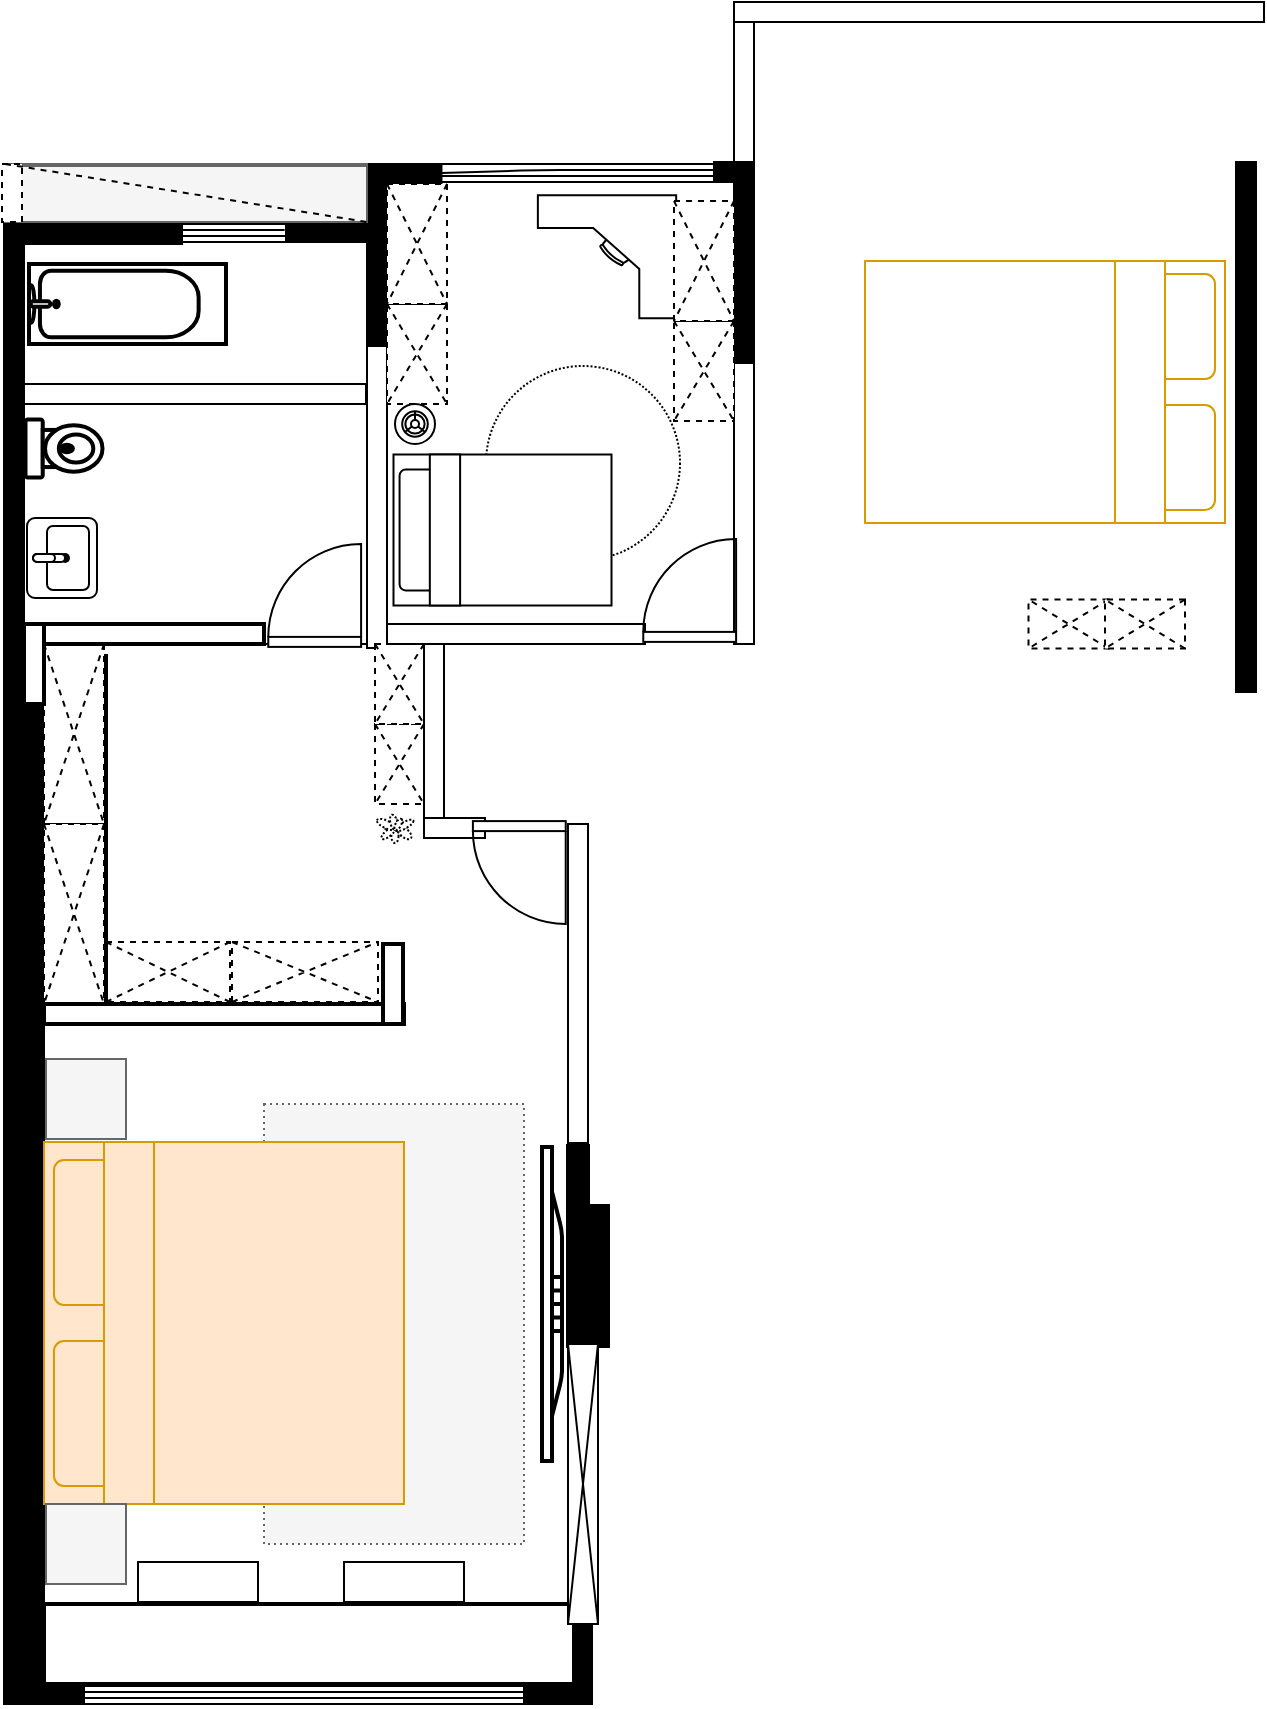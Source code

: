 <mxfile version="14.5.3" type="github">
  <diagram id="jTIh-jH81dk-xF3Pbu3F" name="Page-1">
    <mxGraphModel dx="1422" dy="762" grid="1" gridSize="10" guides="1" tooltips="1" connect="1" arrows="1" fold="1" page="1" pageScale="1" pageWidth="827" pageHeight="1169" math="0" shadow="0">
      <root>
        <mxCell id="0" />
        <mxCell id="1" parent="0" />
        <mxCell id="ggUqRNP4f0qNz1d2UXQK-107" value="" style="ellipse;whiteSpace=wrap;html=1;aspect=fixed;strokeWidth=1;fillColor=#FFFFFF;dashed=1;dashPattern=1 1;" parent="1" vertex="1">
          <mxGeometry x="262" y="203" width="97" height="97" as="geometry" />
        </mxCell>
        <mxCell id="ggUqRNP4f0qNz1d2UXQK-46" value="" style="rounded=0;whiteSpace=wrap;html=1;fillColor=#f5f5f5;dashed=1;dashPattern=1 2;strokeColor=#666666;fontColor=#333333;" parent="1" vertex="1">
          <mxGeometry x="151" y="572" width="130" height="220" as="geometry" />
        </mxCell>
        <mxCell id="ggUqRNP4f0qNz1d2UXQK-2" value="" style="rounded=0;whiteSpace=wrap;html=1;" parent="1" vertex="1">
          <mxGeometry x="31" y="102" width="180" height="240" as="geometry" />
        </mxCell>
        <mxCell id="ggUqRNP4f0qNz1d2UXQK-5" value="" style="verticalLabelPosition=bottom;html=1;verticalAlign=top;align=center;shape=mxgraph.floorplan.wall;fillColor=#000000;" parent="1" vertex="1">
          <mxGeometry x="30" y="132" width="80" height="10" as="geometry" />
        </mxCell>
        <mxCell id="ggUqRNP4f0qNz1d2UXQK-6" value="" style="verticalLabelPosition=bottom;html=1;verticalAlign=top;align=center;shape=mxgraph.floorplan.wall;fillColor=#000000;direction=south;" parent="1" vertex="1">
          <mxGeometry x="202.5" y="102" width="10" height="90" as="geometry" />
        </mxCell>
        <mxCell id="ggUqRNP4f0qNz1d2UXQK-7" value="" style="verticalLabelPosition=bottom;html=1;verticalAlign=top;align=center;shape=mxgraph.floorplan.wall;fillColor=#000000;" parent="1" vertex="1">
          <mxGeometry x="162" y="131" width="40" height="10" as="geometry" />
        </mxCell>
        <mxCell id="ggUqRNP4f0qNz1d2UXQK-17" value="" style="group" parent="1" vertex="1" connectable="0">
          <mxGeometry x="103" y="132" width="60" height="9" as="geometry" />
        </mxCell>
        <mxCell id="ggUqRNP4f0qNz1d2UXQK-13" value="" style="endArrow=none;html=1;" parent="ggUqRNP4f0qNz1d2UXQK-17" edge="1">
          <mxGeometry width="50" height="50" relative="1" as="geometry">
            <mxPoint as="sourcePoint" />
            <mxPoint x="59.155" as="targetPoint" />
          </mxGeometry>
        </mxCell>
        <mxCell id="ggUqRNP4f0qNz1d2UXQK-14" value="" style="endArrow=none;html=1;" parent="ggUqRNP4f0qNz1d2UXQK-17" edge="1">
          <mxGeometry width="50" height="50" relative="1" as="geometry">
            <mxPoint x="-0.845" y="3" as="sourcePoint" />
            <mxPoint x="58.31" y="3" as="targetPoint" />
            <Array as="points">
              <mxPoint x="24.507" y="3" />
            </Array>
          </mxGeometry>
        </mxCell>
        <mxCell id="ggUqRNP4f0qNz1d2UXQK-15" value="" style="endArrow=none;html=1;" parent="ggUqRNP4f0qNz1d2UXQK-17" edge="1">
          <mxGeometry width="50" height="50" relative="1" as="geometry">
            <mxPoint x="0.845" y="6" as="sourcePoint" />
            <mxPoint x="60" y="6" as="targetPoint" />
          </mxGeometry>
        </mxCell>
        <mxCell id="ggUqRNP4f0qNz1d2UXQK-16" value="" style="endArrow=none;html=1;" parent="ggUqRNP4f0qNz1d2UXQK-17" edge="1">
          <mxGeometry width="50" height="50" relative="1" as="geometry">
            <mxPoint x="0.845" y="9" as="sourcePoint" />
            <mxPoint x="60" y="9" as="targetPoint" />
          </mxGeometry>
        </mxCell>
        <mxCell id="ggUqRNP4f0qNz1d2UXQK-18" value="" style="group" parent="1" vertex="1" connectable="0">
          <mxGeometry x="221" y="102" width="167.5" height="10" as="geometry" />
        </mxCell>
        <mxCell id="ggUqRNP4f0qNz1d2UXQK-19" value="" style="endArrow=none;html=1;" parent="ggUqRNP4f0qNz1d2UXQK-18" edge="1">
          <mxGeometry width="50" height="50" relative="1" as="geometry">
            <mxPoint as="sourcePoint" />
            <mxPoint x="165.141" as="targetPoint" />
          </mxGeometry>
        </mxCell>
        <mxCell id="ggUqRNP4f0qNz1d2UXQK-20" value="" style="endArrow=none;html=1;" parent="ggUqRNP4f0qNz1d2UXQK-18" source="ggUqRNP4f0qNz1d2UXQK-23" edge="1">
          <mxGeometry width="50" height="50" relative="1" as="geometry">
            <mxPoint x="-2.359" y="3" as="sourcePoint" />
            <mxPoint x="162.782" y="3" as="targetPoint" />
            <Array as="points">
              <mxPoint x="68.415" y="3" />
            </Array>
          </mxGeometry>
        </mxCell>
        <mxCell id="ggUqRNP4f0qNz1d2UXQK-21" value="" style="endArrow=none;html=1;" parent="ggUqRNP4f0qNz1d2UXQK-18" edge="1">
          <mxGeometry width="50" height="50" relative="1" as="geometry">
            <mxPoint x="2.359" y="6" as="sourcePoint" />
            <mxPoint x="167.5" y="6" as="targetPoint" />
          </mxGeometry>
        </mxCell>
        <mxCell id="ggUqRNP4f0qNz1d2UXQK-22" value="" style="endArrow=none;html=1;" parent="ggUqRNP4f0qNz1d2UXQK-18" edge="1">
          <mxGeometry width="50" height="50" relative="1" as="geometry">
            <mxPoint x="2.359" y="9" as="sourcePoint" />
            <mxPoint x="167.5" y="9" as="targetPoint" />
          </mxGeometry>
        </mxCell>
        <mxCell id="ggUqRNP4f0qNz1d2UXQK-23" value="" style="verticalLabelPosition=bottom;html=1;verticalAlign=top;align=center;shape=mxgraph.floorplan.wall;fillColor=#000000;" parent="ggUqRNP4f0qNz1d2UXQK-18" vertex="1">
          <mxGeometry x="-14.326" width="33.059" height="10" as="geometry" />
        </mxCell>
        <mxCell id="ggUqRNP4f0qNz1d2UXQK-26" value="" style="verticalLabelPosition=bottom;html=1;verticalAlign=top;align=center;shape=mxgraph.floorplan.wall;fillColor=#000000;" parent="1" vertex="1">
          <mxGeometry x="376" y="101" width="20" height="10" as="geometry" />
        </mxCell>
        <mxCell id="ggUqRNP4f0qNz1d2UXQK-27" value="" style="verticalLabelPosition=bottom;html=1;verticalAlign=top;align=center;shape=mxgraph.floorplan.wall;fillColor=#000000;direction=south;" parent="1" vertex="1">
          <mxGeometry x="386" y="102" width="10" height="101" as="geometry" />
        </mxCell>
        <mxCell id="ggUqRNP4f0qNz1d2UXQK-28" value="" style="rounded=0;whiteSpace=wrap;html=1;" parent="1" vertex="1">
          <mxGeometry x="386" y="201.5" width="10" height="140.5" as="geometry" />
        </mxCell>
        <mxCell id="ggUqRNP4f0qNz1d2UXQK-29" value="" style="verticalLabelPosition=bottom;html=1;verticalAlign=top;align=center;shape=mxgraph.floorplan.wall;fillColor=#000000;direction=south;" parent="1" vertex="1">
          <mxGeometry x="31" y="372" width="10" height="500" as="geometry" />
        </mxCell>
        <mxCell id="ggUqRNP4f0qNz1d2UXQK-32" value="" style="verticalLabelPosition=bottom;html=1;verticalAlign=top;align=center;shape=mxgraph.floorplan.wall;fillColor=#000000;" parent="1" vertex="1">
          <mxGeometry x="41" y="862" width="20" height="10" as="geometry" />
        </mxCell>
        <mxCell id="ggUqRNP4f0qNz1d2UXQK-34" value="" style="verticalLabelPosition=bottom;html=1;verticalAlign=top;align=center;shape=mxgraph.floorplan.wallCorner;fillColor=#000000;direction=west" parent="1" vertex="1">
          <mxGeometry x="281" y="832" width="34" height="40" as="geometry" />
        </mxCell>
        <mxCell id="ggUqRNP4f0qNz1d2UXQK-35" value="" style="group" parent="1" vertex="1" connectable="0">
          <mxGeometry x="51" y="863" width="240" height="9" as="geometry" />
        </mxCell>
        <mxCell id="ggUqRNP4f0qNz1d2UXQK-36" value="" style="endArrow=none;html=1;" parent="ggUqRNP4f0qNz1d2UXQK-35" edge="1">
          <mxGeometry width="50" height="50" relative="1" as="geometry">
            <mxPoint as="sourcePoint" />
            <mxPoint x="236.62" as="targetPoint" />
          </mxGeometry>
        </mxCell>
        <mxCell id="ggUqRNP4f0qNz1d2UXQK-37" value="" style="endArrow=none;html=1;" parent="ggUqRNP4f0qNz1d2UXQK-35" edge="1">
          <mxGeometry width="50" height="50" relative="1" as="geometry">
            <mxPoint x="-3.38" y="3" as="sourcePoint" />
            <mxPoint x="233.239" y="3" as="targetPoint" />
            <Array as="points">
              <mxPoint x="98.028" y="3" />
            </Array>
          </mxGeometry>
        </mxCell>
        <mxCell id="ggUqRNP4f0qNz1d2UXQK-38" value="" style="endArrow=none;html=1;" parent="ggUqRNP4f0qNz1d2UXQK-35" edge="1">
          <mxGeometry width="50" height="50" relative="1" as="geometry">
            <mxPoint x="3.38" y="6" as="sourcePoint" />
            <mxPoint x="240" y="6" as="targetPoint" />
          </mxGeometry>
        </mxCell>
        <mxCell id="ggUqRNP4f0qNz1d2UXQK-39" value="" style="endArrow=none;html=1;" parent="ggUqRNP4f0qNz1d2UXQK-35" edge="1">
          <mxGeometry width="50" height="50" relative="1" as="geometry">
            <mxPoint x="3.38" y="9" as="sourcePoint" />
            <mxPoint x="240" y="9" as="targetPoint" />
          </mxGeometry>
        </mxCell>
        <mxCell id="ggUqRNP4f0qNz1d2UXQK-40" value="" style="verticalLabelPosition=bottom;html=1;verticalAlign=top;align=center;shape=mxgraph.floorplan.elevator;fillColor=#FFFFFF;dashed=1;" parent="1" vertex="1">
          <mxGeometry x="41" y="342" width="30" height="90" as="geometry" />
        </mxCell>
        <mxCell id="ggUqRNP4f0qNz1d2UXQK-41" value="" style="verticalLabelPosition=bottom;html=1;verticalAlign=top;align=center;shape=mxgraph.floorplan.bed_double;fillColor=#ffe6cc;rotation=-90;strokeColor=#d79b00;" parent="1" vertex="1">
          <mxGeometry x="40.5" y="591.5" width="181" height="180" as="geometry" />
        </mxCell>
        <mxCell id="ggUqRNP4f0qNz1d2UXQK-42" value="" style="rounded=0;whiteSpace=wrap;html=1;fillColor=#f5f5f5;strokeColor=#666666;fontColor=#333333;" parent="1" vertex="1">
          <mxGeometry x="42" y="772" width="40" height="40" as="geometry" />
        </mxCell>
        <mxCell id="ggUqRNP4f0qNz1d2UXQK-43" value="" style="rounded=0;whiteSpace=wrap;html=1;fillColor=#FFFFFF;strokeWidth=2;" parent="1" vertex="1">
          <mxGeometry x="41" y="822" width="265" height="40" as="geometry" />
        </mxCell>
        <mxCell id="ggUqRNP4f0qNz1d2UXQK-44" value="" style="rounded=0;whiteSpace=wrap;html=1;fillColor=#FFFFFF;" parent="1" vertex="1">
          <mxGeometry x="88" y="801" width="60" height="20" as="geometry" />
        </mxCell>
        <mxCell id="ggUqRNP4f0qNz1d2UXQK-45" value="" style="rounded=0;whiteSpace=wrap;html=1;fillColor=#FFFFFF;" parent="1" vertex="1">
          <mxGeometry x="191" y="801" width="60" height="20" as="geometry" />
        </mxCell>
        <mxCell id="ggUqRNP4f0qNz1d2UXQK-47" value="" style="verticalLabelPosition=bottom;html=1;verticalAlign=top;align=center;shape=mxgraph.floorplan.flat_tv;strokeWidth=2;fillColor=#FFFFFF;rotation=90;" parent="1" vertex="1">
          <mxGeometry x="216.5" y="667" width="157" height="10" as="geometry" />
        </mxCell>
        <mxCell id="ggUqRNP4f0qNz1d2UXQK-48" value="" style="verticalLabelPosition=bottom;html=1;verticalAlign=top;align=center;shape=mxgraph.floorplan.wall;fillColor=#000000;direction=south;strokeWidth=2;" parent="1" vertex="1">
          <mxGeometry x="303" y="593" width="10" height="100" as="geometry" />
        </mxCell>
        <mxCell id="ggUqRNP4f0qNz1d2UXQK-49" value="" style="verticalLabelPosition=bottom;html=1;verticalAlign=top;align=center;shape=mxgraph.floorplan.wall;fillColor=#000000;direction=south;strokeWidth=2;" parent="1" vertex="1">
          <mxGeometry x="313" y="623" width="10" height="70" as="geometry" />
        </mxCell>
        <mxCell id="ggUqRNP4f0qNz1d2UXQK-50" value="" style="verticalLabelPosition=bottom;html=1;verticalAlign=top;align=center;shape=mxgraph.floorplan.elevator;fillColor=#FFFFFF;" parent="1" vertex="1">
          <mxGeometry x="303" y="692" width="15" height="140" as="geometry" />
        </mxCell>
        <mxCell id="ggUqRNP4f0qNz1d2UXQK-52" value="" style="verticalLabelPosition=bottom;html=1;verticalAlign=top;align=center;shape=mxgraph.floorplan.elevator;fillColor=#FFFFFF;dashed=1;" parent="1" vertex="1">
          <mxGeometry x="41" y="432" width="30" height="90" as="geometry" />
        </mxCell>
        <mxCell id="ggUqRNP4f0qNz1d2UXQK-53" value="" style="verticalLabelPosition=bottom;html=1;verticalAlign=top;align=center;shape=mxgraph.floorplan.elevator;fillColor=#FFFFFF;rotation=-90;dashed=1;" parent="1" vertex="1">
          <mxGeometry x="88" y="475" width="30" height="62" as="geometry" />
        </mxCell>
        <mxCell id="ggUqRNP4f0qNz1d2UXQK-54" value="" style="verticalLabelPosition=bottom;html=1;verticalAlign=top;align=center;shape=mxgraph.floorplan.elevator;fillColor=#FFFFFF;rotation=-90;dashed=1;" parent="1" vertex="1">
          <mxGeometry x="156.5" y="469.5" width="30" height="73" as="geometry" />
        </mxCell>
        <mxCell id="ggUqRNP4f0qNz1d2UXQK-56" value="" style="endArrow=none;html=1;exitX=0.933;exitY=0.04;exitDx=0;exitDy=0;exitPerimeter=0;strokeWidth=2;entryX=1.033;entryY=0.056;entryDx=0;entryDy=0;entryPerimeter=0;" parent="1" target="ggUqRNP4f0qNz1d2UXQK-40" edge="1">
          <mxGeometry width="50" height="50" relative="1" as="geometry">
            <mxPoint x="72.01" y="525.52" as="sourcePoint" />
            <mxPoint x="75" y="362" as="targetPoint" />
          </mxGeometry>
        </mxCell>
        <mxCell id="ggUqRNP4f0qNz1d2UXQK-64" value="" style="verticalLabelPosition=bottom;html=1;verticalAlign=top;align=center;shape=mxgraph.floorplan.wall;strokeWidth=2;fillColor=#FFFFFF;" parent="1" vertex="1">
          <mxGeometry x="41" y="522" width="180" height="10" as="geometry" />
        </mxCell>
        <mxCell id="ggUqRNP4f0qNz1d2UXQK-65" value="" style="verticalLabelPosition=bottom;html=1;verticalAlign=top;align=center;shape=mxgraph.floorplan.wall;direction=south;strokeWidth=2;fillColor=#FFFFFF;" parent="1" vertex="1">
          <mxGeometry x="210.5" y="492" width="10" height="40" as="geometry" />
        </mxCell>
        <mxCell id="ggUqRNP4f0qNz1d2UXQK-66" value="" style="verticalLabelPosition=bottom;html=1;verticalAlign=top;align=center;shape=mxgraph.floorplan.wall;strokeWidth=2;fillColor=#FFFFFF;" parent="1" vertex="1">
          <mxGeometry x="40" y="332" width="111" height="10" as="geometry" />
        </mxCell>
        <mxCell id="ggUqRNP4f0qNz1d2UXQK-67" value="" style="verticalLabelPosition=bottom;html=1;verticalAlign=top;align=center;shape=mxgraph.floorplan.wall;direction=south;strokeWidth=2;fillColor=#FFFFFF;" parent="1" vertex="1">
          <mxGeometry x="31" y="332" width="10" height="40" as="geometry" />
        </mxCell>
        <mxCell id="ggUqRNP4f0qNz1d2UXQK-68" value="" style="verticalLabelPosition=bottom;html=1;verticalAlign=top;align=center;shape=mxgraph.floorplan.wall;fillColor=#000000;direction=south;" parent="1" vertex="1">
          <mxGeometry x="21" y="132" width="10" height="740" as="geometry" />
        </mxCell>
        <mxCell id="ggUqRNP4f0qNz1d2UXQK-69" value="" style="rounded=0;whiteSpace=wrap;html=1;fillColor=#f5f5f5;strokeColor=#666666;fontColor=#333333;" parent="1" vertex="1">
          <mxGeometry x="42" y="549.5" width="40" height="40" as="geometry" />
        </mxCell>
        <mxCell id="ggUqRNP4f0qNz1d2UXQK-70" value="" style="verticalLabelPosition=bottom;html=1;verticalAlign=top;align=center;shape=mxgraph.floorplan.toilet;strokeWidth=2;fillColor=#FFFFFF;rotation=-90;" parent="1" vertex="1">
          <mxGeometry x="36.5" y="225" width="29" height="38.5" as="geometry" />
        </mxCell>
        <mxCell id="ggUqRNP4f0qNz1d2UXQK-71" value="" style="verticalLabelPosition=bottom;html=1;verticalAlign=top;align=center;shape=mxgraph.floorplan.bathtub;strokeWidth=2;fillColor=#FFFFFF;" parent="1" vertex="1">
          <mxGeometry x="33.5" y="152" width="98.5" height="40" as="geometry" />
        </mxCell>
        <mxCell id="ggUqRNP4f0qNz1d2UXQK-73" value="" style="verticalLabelPosition=bottom;html=1;verticalAlign=top;align=center;shape=mxgraph.floorplan.wall;strokeWidth=1;fillColor=#FFFFFF;" parent="1" vertex="1">
          <mxGeometry x="31" y="212" width="171" height="10" as="geometry" />
        </mxCell>
        <mxCell id="ggUqRNP4f0qNz1d2UXQK-75" value="" style="verticalLabelPosition=bottom;html=1;verticalAlign=top;align=center;shape=mxgraph.floorplan.wall;strokeWidth=1;fillColor=#FFFFFF;rotation=-90;" parent="1" vertex="1">
          <mxGeometry x="132" y="263.5" width="151" height="10" as="geometry" />
        </mxCell>
        <mxCell id="ggUqRNP4f0qNz1d2UXQK-76" value="" style="verticalLabelPosition=bottom;html=1;verticalAlign=top;align=center;shape=mxgraph.floorplan.doorRight;aspect=fixed;strokeWidth=1;fillColor=#FFFFFF;rotation=-90;flipV=0;flipH=1;direction=south;" parent="1" vertex="1">
          <mxGeometry x="151.69" y="295.59" width="49.31" height="46.41" as="geometry" />
        </mxCell>
        <mxCell id="ggUqRNP4f0qNz1d2UXQK-77" value="" style="verticalLabelPosition=bottom;html=1;verticalAlign=top;align=center;shape=mxgraph.floorplan.sink_2;strokeWidth=1;fillColor=#FFFFFF;rotation=-90;" parent="1" vertex="1">
          <mxGeometry x="30" y="281.5" width="40" height="35" as="geometry" />
        </mxCell>
        <mxCell id="ggUqRNP4f0qNz1d2UXQK-78" value="" style="rounded=0;whiteSpace=wrap;html=1;fillColor=#f5f5f5;strokeColor=#666666;fontColor=#333333;" parent="1" vertex="1">
          <mxGeometry x="21.5" y="102" width="181" height="29" as="geometry" />
        </mxCell>
        <mxCell id="ggUqRNP4f0qNz1d2UXQK-84" value="" style="rounded=0;whiteSpace=wrap;html=1;fillColor=#f5f5f5;strokeColor=#666666;fontColor=#333333;" parent="1" vertex="1">
          <mxGeometry x="21.5" y="102" width="181" height="1" as="geometry" />
        </mxCell>
        <mxCell id="ggUqRNP4f0qNz1d2UXQK-82" value="" style="rounded=0;whiteSpace=wrap;html=1;dashed=1;" parent="1" vertex="1">
          <mxGeometry x="20" y="102" width="10" height="29" as="geometry" />
        </mxCell>
        <mxCell id="ggUqRNP4f0qNz1d2UXQK-90" value="" style="rounded=0;whiteSpace=wrap;html=1;" parent="1" vertex="1">
          <mxGeometry x="303" y="432" width="10" height="159.5" as="geometry" />
        </mxCell>
        <mxCell id="ggUqRNP4f0qNz1d2UXQK-92" value="" style="verticalLabelPosition=bottom;html=1;verticalAlign=top;align=center;shape=mxgraph.floorplan.elevator;fillColor=#FFFFFF;rotation=0;dashed=1;" parent="1" vertex="1">
          <mxGeometry x="206.5" y="382" width="24.5" height="40" as="geometry" />
        </mxCell>
        <mxCell id="ggUqRNP4f0qNz1d2UXQK-93" value="" style="verticalLabelPosition=bottom;html=1;verticalAlign=top;align=center;shape=mxgraph.floorplan.elevator;fillColor=#FFFFFF;rotation=0;dashed=1;" parent="1" vertex="1">
          <mxGeometry x="206.5" y="342" width="24.5" height="40" as="geometry" />
        </mxCell>
        <mxCell id="ggUqRNP4f0qNz1d2UXQK-94" value="" style="verticalLabelPosition=bottom;html=1;verticalAlign=top;align=center;shape=mxgraph.floorplan.bed_single;strokeWidth=1;fillColor=#FFFFFF;rotation=-90;" parent="1" vertex="1">
          <mxGeometry x="232.5" y="230.5" width="75.5" height="109" as="geometry" />
        </mxCell>
        <mxCell id="ggUqRNP4f0qNz1d2UXQK-95" value="" style="verticalLabelPosition=bottom;html=1;verticalAlign=top;align=center;shape=mxgraph.floorplan.wall;strokeWidth=1;fillColor=#FFFFFF;rotation=-180;" parent="1" vertex="1">
          <mxGeometry x="212.5" y="332" width="129" height="10" as="geometry" />
        </mxCell>
        <mxCell id="ggUqRNP4f0qNz1d2UXQK-81" value="" style="endArrow=none;dashed=1;html=1;strokeWidth=1;exitX=0;exitY=0;exitDx=0;exitDy=0;entryX=1;entryY=1;entryDx=0;entryDy=0;" parent="1" source="ggUqRNP4f0qNz1d2UXQK-78" target="ggUqRNP4f0qNz1d2UXQK-78" edge="1">
          <mxGeometry width="50" height="50" relative="1" as="geometry">
            <mxPoint x="21" y="162" as="sourcePoint" />
            <mxPoint x="71" y="112" as="targetPoint" />
          </mxGeometry>
        </mxCell>
        <mxCell id="ggUqRNP4f0qNz1d2UXQK-98" value="" style="verticalLabelPosition=bottom;html=1;verticalAlign=top;align=center;shape=mxgraph.floorplan.elevator;fillColor=#FFFFFF;rotation=0;dashed=1;" parent="1" vertex="1">
          <mxGeometry x="212.5" y="172" width="30" height="50" as="geometry" />
        </mxCell>
        <mxCell id="ggUqRNP4f0qNz1d2UXQK-99" value="" style="verticalLabelPosition=bottom;html=1;verticalAlign=top;align=center;shape=mxgraph.floorplan.elevator;fillColor=#FFFFFF;rotation=0;dashed=1;" parent="1" vertex="1">
          <mxGeometry x="212.5" y="112" width="30" height="60" as="geometry" />
        </mxCell>
        <mxCell id="ggUqRNP4f0qNz1d2UXQK-104" value="" style="verticalLabelPosition=bottom;html=1;verticalAlign=top;align=center;shape=mxgraph.floorplan.desk_corner;strokeWidth=1;fillColor=#FFFFFF;rotation=90;" parent="1" vertex="1">
          <mxGeometry x="291.76" y="113.74" width="61.5" height="69.15" as="geometry" />
        </mxCell>
        <mxCell id="ggUqRNP4f0qNz1d2UXQK-105" value="" style="verticalLabelPosition=bottom;html=1;verticalAlign=top;align=center;shape=mxgraph.floorplan.floor_lamp;strokeWidth=1;fillColor=#FFFFFF;" parent="1" vertex="1">
          <mxGeometry x="216.5" y="222" width="20" height="20" as="geometry" />
        </mxCell>
        <mxCell id="ggUqRNP4f0qNz1d2UXQK-108" value="" style="verticalLabelPosition=bottom;html=1;verticalAlign=top;align=center;shape=mxgraph.floorplan.elevator;fillColor=#FFFFFF;rotation=0;dashed=1;" parent="1" vertex="1">
          <mxGeometry x="212.5" y="112" width="30" height="60" as="geometry" />
        </mxCell>
        <mxCell id="ggUqRNP4f0qNz1d2UXQK-109" value="" style="verticalLabelPosition=bottom;html=1;verticalAlign=top;align=center;shape=mxgraph.floorplan.elevator;fillColor=#FFFFFF;rotation=0;dashed=1;" parent="1" vertex="1">
          <mxGeometry x="356" y="180.5" width="30" height="50" as="geometry" />
        </mxCell>
        <mxCell id="ggUqRNP4f0qNz1d2UXQK-110" value="" style="verticalLabelPosition=bottom;html=1;verticalAlign=top;align=center;shape=mxgraph.floorplan.elevator;fillColor=#FFFFFF;rotation=0;dashed=1;" parent="1" vertex="1">
          <mxGeometry x="356" y="120.5" width="30" height="60" as="geometry" />
        </mxCell>
        <mxCell id="ggUqRNP4f0qNz1d2UXQK-111" value="" style="verticalLabelPosition=bottom;html=1;verticalAlign=top;align=center;shape=mxgraph.floorplan.doorRight;aspect=fixed;strokeWidth=1;fillColor=#FFFFFF;rotation=-90;flipV=0;flipH=1;direction=south;" parent="1" vertex="1">
          <mxGeometry x="339.19" y="293.09" width="49.31" height="46.41" as="geometry" />
        </mxCell>
        <mxCell id="ggUqRNP4f0qNz1d2UXQK-112" value="" style="rounded=0;whiteSpace=wrap;html=1;" parent="1" vertex="1">
          <mxGeometry x="231" y="342" width="10" height="90" as="geometry" />
        </mxCell>
        <mxCell id="ggUqRNP4f0qNz1d2UXQK-114" value="" style="verticalLabelPosition=bottom;html=1;verticalAlign=top;align=center;shape=mxgraph.floorplan.wall;strokeWidth=1;fillColor=#FFFFFF;rotation=-180;" parent="1" vertex="1">
          <mxGeometry x="231" y="429" width="30.5" height="10" as="geometry" />
        </mxCell>
        <mxCell id="ggUqRNP4f0qNz1d2UXQK-115" value="" style="verticalLabelPosition=bottom;html=1;verticalAlign=top;align=center;shape=mxgraph.floorplan.doorRight;aspect=fixed;strokeWidth=1;fillColor=#FFFFFF;rotation=90;flipV=1;flipH=1;direction=south;" parent="1" vertex="1">
          <mxGeometry x="254" y="432" width="49.31" height="46.41" as="geometry" />
        </mxCell>
        <mxCell id="ggUqRNP4f0qNz1d2UXQK-116" value="" style="verticalLabelPosition=bottom;html=1;verticalAlign=top;align=center;shape=mxgraph.floorplan.plant;dashed=1;dashPattern=1 1;strokeWidth=1;fillColor=#FFFFFF;" parent="1" vertex="1">
          <mxGeometry x="208" y="426.5" width="16" height="15" as="geometry" />
        </mxCell>
        <mxCell id="ggUqRNP4f0qNz1d2UXQK-117" value="" style="verticalLabelPosition=bottom;html=1;verticalAlign=top;align=center;shape=mxgraph.floorplan.bed_double;rotation=90;strokeColor=#d79b00;fillColor=#FFFFFF;" parent="1" vertex="1">
          <mxGeometry x="476" y="126" width="131" height="180" as="geometry" />
        </mxCell>
        <mxCell id="ggUqRNP4f0qNz1d2UXQK-118" value="" style="verticalLabelPosition=bottom;html=1;verticalAlign=top;align=center;shape=mxgraph.floorplan.elevator;fillColor=#FFFFFF;rotation=90;dashed=1;" parent="1" vertex="1">
          <mxGeometry x="541" y="312" width="24.5" height="40" as="geometry" />
        </mxCell>
        <mxCell id="ggUqRNP4f0qNz1d2UXQK-119" value="" style="verticalLabelPosition=bottom;html=1;verticalAlign=top;align=center;shape=mxgraph.floorplan.elevator;fillColor=#FFFFFF;rotation=90;dashed=1;" parent="1" vertex="1">
          <mxGeometry x="579.25" y="312" width="24.5" height="40" as="geometry" />
        </mxCell>
        <mxCell id="ggUqRNP4f0qNz1d2UXQK-128" value="" style="rounded=0;whiteSpace=wrap;html=1;" parent="1" vertex="1">
          <mxGeometry x="386" y="31" width="10" height="70" as="geometry" />
        </mxCell>
        <mxCell id="ggUqRNP4f0qNz1d2UXQK-130" value="" style="verticalLabelPosition=bottom;html=1;verticalAlign=top;align=center;shape=mxgraph.floorplan.wall;strokeWidth=1;fillColor=#FFFFFF;" parent="1" vertex="1">
          <mxGeometry x="386" y="21" width="265" height="10" as="geometry" />
        </mxCell>
        <mxCell id="ggUqRNP4f0qNz1d2UXQK-131" value="" style="verticalLabelPosition=bottom;html=1;verticalAlign=top;align=center;shape=mxgraph.floorplan.wall;fillColor=#000000;direction=south;" parent="1" vertex="1">
          <mxGeometry x="637" y="101" width="10" height="265" as="geometry" />
        </mxCell>
      </root>
    </mxGraphModel>
  </diagram>
</mxfile>
